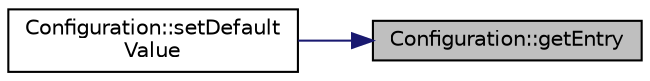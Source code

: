digraph "Configuration::getEntry"
{
 // LATEX_PDF_SIZE
  edge [fontname="Helvetica",fontsize="10",labelfontname="Helvetica",labelfontsize="10"];
  node [fontname="Helvetica",fontsize="10",shape=record];
  rankdir="RL";
  Node1 [label="Configuration::getEntry",height=0.2,width=0.4,color="black", fillcolor="grey75", style="filled", fontcolor="black",tooltip=" "];
  Node1 -> Node2 [dir="back",color="midnightblue",fontsize="10",style="solid",fontname="Helvetica"];
  Node2 [label="Configuration::setDefault\lValue",height=0.2,width=0.4,color="black", fillcolor="white", style="filled",URL="$class_configuration.html#a775064de63129c4830787af192dda78f",tooltip=" "];
}

